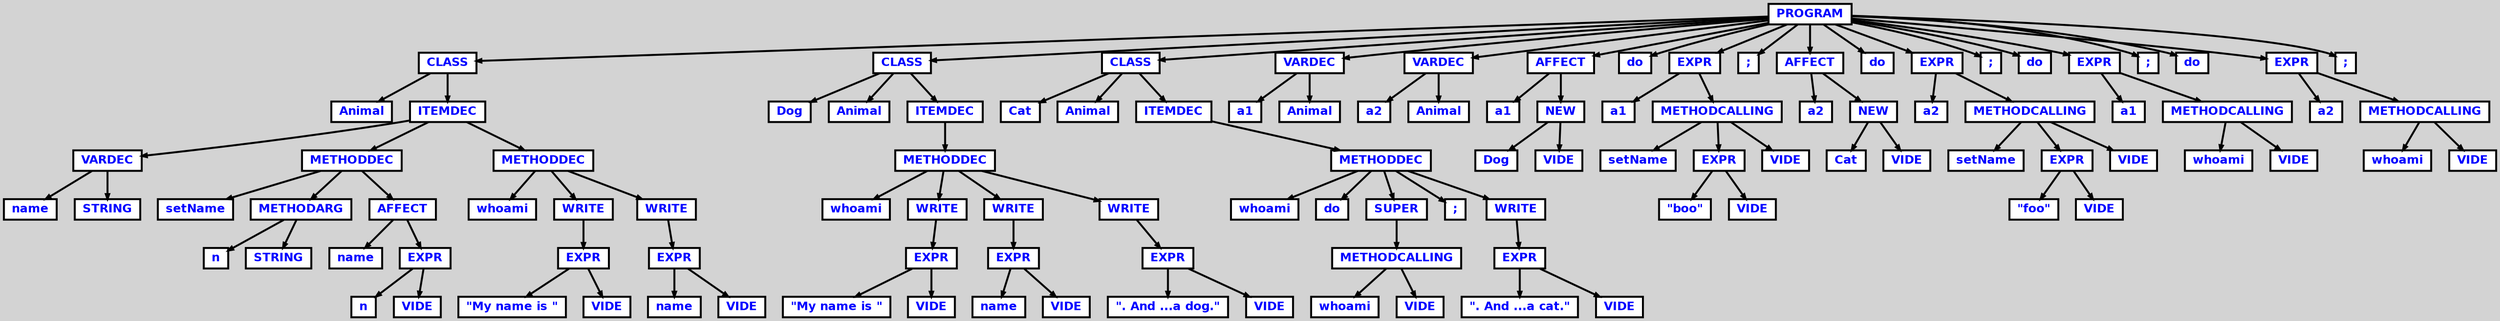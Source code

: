 digraph {

	ordering=out;
	ranksep=.4;
	bgcolor="lightgrey"; node [shape=box, fixedsize=false, fontsize=12, fontname="Helvetica-bold", fontcolor="blue"
		width=.25, height=.25, color="black", fillcolor="white", style="filled, solid, bold"];
	edge [arrowsize=.5, color="black", style="bold"]

  n0 [label="PROGRAM"];
  n1 [label="CLASS"];
  n1 [label="CLASS"];
  n2 [label="Animal"];
  n3 [label="ITEMDEC"];
  n3 [label="ITEMDEC"];
  n4 [label="VARDEC"];
  n4 [label="VARDEC"];
  n5 [label="name"];
  n6 [label="STRING"];
  n7 [label="METHODDEC"];
  n7 [label="METHODDEC"];
  n8 [label="setName"];
  n9 [label="METHODARG"];
  n9 [label="METHODARG"];
  n10 [label="n"];
  n11 [label="STRING"];
  n12 [label="AFFECT"];
  n12 [label="AFFECT"];
  n13 [label="name"];
  n14 [label="EXPR"];
  n14 [label="EXPR"];
  n15 [label="n"];
  n16 [label="VIDE"];
  n17 [label="METHODDEC"];
  n17 [label="METHODDEC"];
  n18 [label="whoami"];
  n19 [label="WRITE"];
  n19 [label="WRITE"];
  n20 [label="EXPR"];
  n20 [label="EXPR"];
  n21 [label="\"My name is \""];
  n22 [label="VIDE"];
  n23 [label="WRITE"];
  n23 [label="WRITE"];
  n24 [label="EXPR"];
  n24 [label="EXPR"];
  n25 [label="name"];
  n26 [label="VIDE"];
  n27 [label="CLASS"];
  n27 [label="CLASS"];
  n28 [label="Dog"];
  n29 [label="Animal"];
  n30 [label="ITEMDEC"];
  n30 [label="ITEMDEC"];
  n31 [label="METHODDEC"];
  n31 [label="METHODDEC"];
  n32 [label="whoami"];
  n33 [label="WRITE"];
  n33 [label="WRITE"];
  n34 [label="EXPR"];
  n34 [label="EXPR"];
  n35 [label="\"My name is \""];
  n36 [label="VIDE"];
  n37 [label="WRITE"];
  n37 [label="WRITE"];
  n38 [label="EXPR"];
  n38 [label="EXPR"];
  n39 [label="name"];
  n40 [label="VIDE"];
  n41 [label="WRITE"];
  n41 [label="WRITE"];
  n42 [label="EXPR"];
  n42 [label="EXPR"];
  n43 [label="\". And ...a dog.\""];
  n44 [label="VIDE"];
  n45 [label="CLASS"];
  n45 [label="CLASS"];
  n46 [label="Cat"];
  n47 [label="Animal"];
  n48 [label="ITEMDEC"];
  n48 [label="ITEMDEC"];
  n49 [label="METHODDEC"];
  n49 [label="METHODDEC"];
  n50 [label="whoami"];
  n51 [label="do"];
  n52 [label="SUPER"];
  n52 [label="SUPER"];
  n53 [label="METHODCALLING"];
  n53 [label="METHODCALLING"];
  n54 [label="whoami"];
  n55 [label="VIDE"];
  n56 [label=";"];
  n57 [label="WRITE"];
  n57 [label="WRITE"];
  n58 [label="EXPR"];
  n58 [label="EXPR"];
  n59 [label="\". And ...a cat.\""];
  n60 [label="VIDE"];
  n61 [label="VARDEC"];
  n61 [label="VARDEC"];
  n62 [label="a1"];
  n63 [label="Animal"];
  n64 [label="VARDEC"];
  n64 [label="VARDEC"];
  n65 [label="a2"];
  n66 [label="Animal"];
  n67 [label="AFFECT"];
  n67 [label="AFFECT"];
  n68 [label="a1"];
  n69 [label="NEW"];
  n69 [label="NEW"];
  n70 [label="Dog"];
  n71 [label="VIDE"];
  n72 [label="do"];
  n73 [label="EXPR"];
  n73 [label="EXPR"];
  n74 [label="a1"];
  n75 [label="METHODCALLING"];
  n75 [label="METHODCALLING"];
  n76 [label="setName"];
  n77 [label="EXPR"];
  n77 [label="EXPR"];
  n78 [label="\"boo\""];
  n79 [label="VIDE"];
  n80 [label="VIDE"];
  n81 [label=";"];
  n82 [label="AFFECT"];
  n82 [label="AFFECT"];
  n83 [label="a2"];
  n84 [label="NEW"];
  n84 [label="NEW"];
  n85 [label="Cat"];
  n86 [label="VIDE"];
  n87 [label="do"];
  n88 [label="EXPR"];
  n88 [label="EXPR"];
  n89 [label="a2"];
  n90 [label="METHODCALLING"];
  n90 [label="METHODCALLING"];
  n91 [label="setName"];
  n92 [label="EXPR"];
  n92 [label="EXPR"];
  n93 [label="\"foo\""];
  n94 [label="VIDE"];
  n95 [label="VIDE"];
  n96 [label=";"];
  n97 [label="do"];
  n98 [label="EXPR"];
  n98 [label="EXPR"];
  n99 [label="a1"];
  n100 [label="METHODCALLING"];
  n100 [label="METHODCALLING"];
  n101 [label="whoami"];
  n102 [label="VIDE"];
  n103 [label=";"];
  n104 [label="do"];
  n105 [label="EXPR"];
  n105 [label="EXPR"];
  n106 [label="a2"];
  n107 [label="METHODCALLING"];
  n107 [label="METHODCALLING"];
  n108 [label="whoami"];
  n109 [label="VIDE"];
  n110 [label=";"];

  n0 -> n1 // "PROGRAM" -> "CLASS"
  n1 -> n2 // "CLASS" -> "Animal"
  n1 -> n3 // "CLASS" -> "ITEMDEC"
  n3 -> n4 // "ITEMDEC" -> "VARDEC"
  n4 -> n5 // "VARDEC" -> "name"
  n4 -> n6 // "VARDEC" -> "STRING"
  n3 -> n7 // "ITEMDEC" -> "METHODDEC"
  n7 -> n8 // "METHODDEC" -> "setName"
  n7 -> n9 // "METHODDEC" -> "METHODARG"
  n9 -> n10 // "METHODARG" -> "n"
  n9 -> n11 // "METHODARG" -> "STRING"
  n7 -> n12 // "METHODDEC" -> "AFFECT"
  n12 -> n13 // "AFFECT" -> "name"
  n12 -> n14 // "AFFECT" -> "EXPR"
  n14 -> n15 // "EXPR" -> "n"
  n14 -> n16 // "EXPR" -> "VIDE"
  n3 -> n17 // "ITEMDEC" -> "METHODDEC"
  n17 -> n18 // "METHODDEC" -> "whoami"
  n17 -> n19 // "METHODDEC" -> "WRITE"
  n19 -> n20 // "WRITE" -> "EXPR"
  n20 -> n21 // "EXPR" -> "\"My name is \""
  n20 -> n22 // "EXPR" -> "VIDE"
  n17 -> n23 // "METHODDEC" -> "WRITE"
  n23 -> n24 // "WRITE" -> "EXPR"
  n24 -> n25 // "EXPR" -> "name"
  n24 -> n26 // "EXPR" -> "VIDE"
  n0 -> n27 // "PROGRAM" -> "CLASS"
  n27 -> n28 // "CLASS" -> "Dog"
  n27 -> n29 // "CLASS" -> "Animal"
  n27 -> n30 // "CLASS" -> "ITEMDEC"
  n30 -> n31 // "ITEMDEC" -> "METHODDEC"
  n31 -> n32 // "METHODDEC" -> "whoami"
  n31 -> n33 // "METHODDEC" -> "WRITE"
  n33 -> n34 // "WRITE" -> "EXPR"
  n34 -> n35 // "EXPR" -> "\"My name is \""
  n34 -> n36 // "EXPR" -> "VIDE"
  n31 -> n37 // "METHODDEC" -> "WRITE"
  n37 -> n38 // "WRITE" -> "EXPR"
  n38 -> n39 // "EXPR" -> "name"
  n38 -> n40 // "EXPR" -> "VIDE"
  n31 -> n41 // "METHODDEC" -> "WRITE"
  n41 -> n42 // "WRITE" -> "EXPR"
  n42 -> n43 // "EXPR" -> "\". And ...a dog.\""
  n42 -> n44 // "EXPR" -> "VIDE"
  n0 -> n45 // "PROGRAM" -> "CLASS"
  n45 -> n46 // "CLASS" -> "Cat"
  n45 -> n47 // "CLASS" -> "Animal"
  n45 -> n48 // "CLASS" -> "ITEMDEC"
  n48 -> n49 // "ITEMDEC" -> "METHODDEC"
  n49 -> n50 // "METHODDEC" -> "whoami"
  n49 -> n51 // "METHODDEC" -> "do"
  n49 -> n52 // "METHODDEC" -> "SUPER"
  n52 -> n53 // "SUPER" -> "METHODCALLING"
  n53 -> n54 // "METHODCALLING" -> "whoami"
  n53 -> n55 // "METHODCALLING" -> "VIDE"
  n49 -> n56 // "METHODDEC" -> ";"
  n49 -> n57 // "METHODDEC" -> "WRITE"
  n57 -> n58 // "WRITE" -> "EXPR"
  n58 -> n59 // "EXPR" -> "\". And ...a cat.\""
  n58 -> n60 // "EXPR" -> "VIDE"
  n0 -> n61 // "PROGRAM" -> "VARDEC"
  n61 -> n62 // "VARDEC" -> "a1"
  n61 -> n63 // "VARDEC" -> "Animal"
  n0 -> n64 // "PROGRAM" -> "VARDEC"
  n64 -> n65 // "VARDEC" -> "a2"
  n64 -> n66 // "VARDEC" -> "Animal"
  n0 -> n67 // "PROGRAM" -> "AFFECT"
  n67 -> n68 // "AFFECT" -> "a1"
  n67 -> n69 // "AFFECT" -> "NEW"
  n69 -> n70 // "NEW" -> "Dog"
  n69 -> n71 // "NEW" -> "VIDE"
  n0 -> n72 // "PROGRAM" -> "do"
  n0 -> n73 // "PROGRAM" -> "EXPR"
  n73 -> n74 // "EXPR" -> "a1"
  n73 -> n75 // "EXPR" -> "METHODCALLING"
  n75 -> n76 // "METHODCALLING" -> "setName"
  n75 -> n77 // "METHODCALLING" -> "EXPR"
  n77 -> n78 // "EXPR" -> "\"boo\""
  n77 -> n79 // "EXPR" -> "VIDE"
  n75 -> n80 // "METHODCALLING" -> "VIDE"
  n0 -> n81 // "PROGRAM" -> ";"
  n0 -> n82 // "PROGRAM" -> "AFFECT"
  n82 -> n83 // "AFFECT" -> "a2"
  n82 -> n84 // "AFFECT" -> "NEW"
  n84 -> n85 // "NEW" -> "Cat"
  n84 -> n86 // "NEW" -> "VIDE"
  n0 -> n87 // "PROGRAM" -> "do"
  n0 -> n88 // "PROGRAM" -> "EXPR"
  n88 -> n89 // "EXPR" -> "a2"
  n88 -> n90 // "EXPR" -> "METHODCALLING"
  n90 -> n91 // "METHODCALLING" -> "setName"
  n90 -> n92 // "METHODCALLING" -> "EXPR"
  n92 -> n93 // "EXPR" -> "\"foo\""
  n92 -> n94 // "EXPR" -> "VIDE"
  n90 -> n95 // "METHODCALLING" -> "VIDE"
  n0 -> n96 // "PROGRAM" -> ";"
  n0 -> n97 // "PROGRAM" -> "do"
  n0 -> n98 // "PROGRAM" -> "EXPR"
  n98 -> n99 // "EXPR" -> "a1"
  n98 -> n100 // "EXPR" -> "METHODCALLING"
  n100 -> n101 // "METHODCALLING" -> "whoami"
  n100 -> n102 // "METHODCALLING" -> "VIDE"
  n0 -> n103 // "PROGRAM" -> ";"
  n0 -> n104 // "PROGRAM" -> "do"
  n0 -> n105 // "PROGRAM" -> "EXPR"
  n105 -> n106 // "EXPR" -> "a2"
  n105 -> n107 // "EXPR" -> "METHODCALLING"
  n107 -> n108 // "METHODCALLING" -> "whoami"
  n107 -> n109 // "METHODCALLING" -> "VIDE"
  n0 -> n110 // "PROGRAM" -> ";"

}

